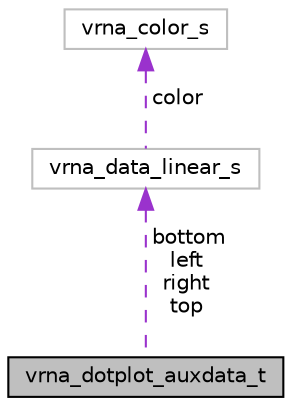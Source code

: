 digraph "vrna_dotplot_auxdata_t"
{
 // INTERACTIVE_SVG=YES
 // LATEX_PDF_SIZE
  bgcolor="transparent";
  edge [fontname="Helvetica",fontsize="10",labelfontname="Helvetica",labelfontsize="10"];
  node [fontname="Helvetica",fontsize="10",shape=record];
  Node1 [label="vrna_dotplot_auxdata_t",height=0.2,width=0.4,color="black", fillcolor="grey75", style="filled", fontcolor="black",tooltip=" "];
  Node2 -> Node1 [dir="back",color="darkorchid3",fontsize="10",style="dashed",label=" bottom\nleft\nright\ntop" ];
  Node2 [label="vrna_data_linear_s",height=0.2,width=0.4,color="grey75",URL="$group__data__structures.html#structvrna__data__linear__s",tooltip=" "];
  Node3 -> Node2 [dir="back",color="darkorchid3",fontsize="10",style="dashed",label=" color" ];
  Node3 [label="vrna_color_s",height=0.2,width=0.4,color="grey75",URL="$group__data__structures.html#structvrna__color__s",tooltip=" "];
}
